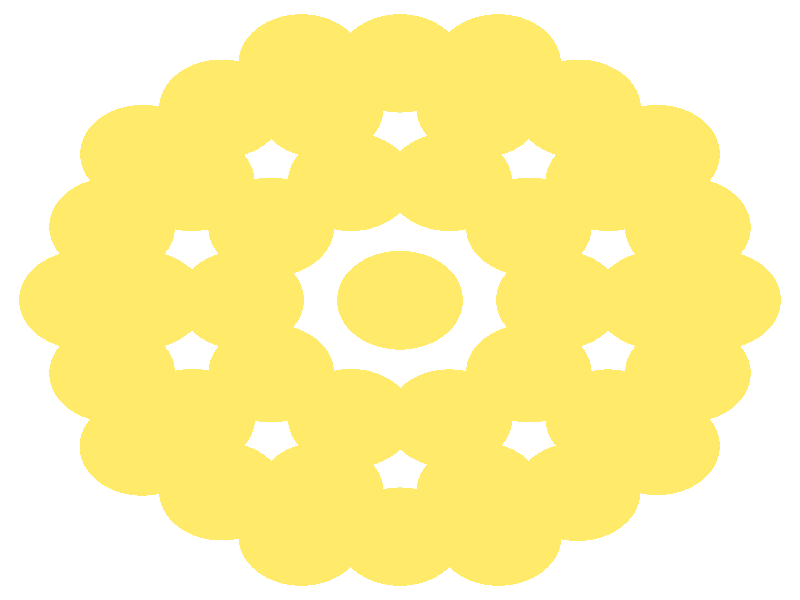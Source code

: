 #include "colors.inc"
#include "finish.inc"

global_settings {assumed_gamma 1 max_trace_level 6}
background {color White}
camera {orthographic
  right -12.98*x up 12.45*y
  direction 1.00*z
  location <0,0,50.00> look_at <0,0,0>}
light_source {<  2.00,   3.00,  40.00> color White
  area_light <0.70, 0, 0>, <0, 0.70, 0>, 3, 3
  adaptive 1 jitter}

#declare simple = finish {phong 0.7}
#declare pale = finish {ambient .5 diffuse .85 roughness .001 specular 0.200 }
#declare intermediate = finish {ambient 0.3 diffuse 0.6 specular 0.10 roughness 0.04 }
#declare vmd = finish {ambient .0 diffuse .65 phong 0.1 phong_size 40. specular 0.500 }
#declare jmol = finish {ambient .2 diffuse .6 specular 1 roughness .001 metallic}
#declare ase2 = finish {ambient 0.05 brilliance 3 diffuse 0.6 metallic specular 0.70 roughness 0.04 reflection 0.15}
#declare ase3 = finish {ambient .15 brilliance 2 diffuse .6 metallic specular 1. roughness .001 reflection .0}
#declare glass = finish {ambient .05 diffuse .3 specular 1. roughness .001}
#declare Rcell = 0.050;
#declare Rbond = 0.100;

#macro atom(LOC, R, COL, FIN)
  sphere{LOC, R texture{pigment{COL} finish{FIN}}}
#end
#macro constrain(LOC, R, COL, FIN)
union{torus{R, Rcell rotate 45*z texture{pigment{COL} finish{FIN}}}
      torus{R, Rcell rotate -45*z texture{pigment{COL} finish{FIN}}}
      translate LOC}
#end

atom(<  0.00,  -0.00,  -5.77>, 1.02, rgb <1.00, 0.82, 0.14>, ase3) // #0 
atom(<  0.00,  -0.00,  -2.89>, 1.02, rgb <1.00, 0.82, 0.14>, ase3) // #1 
atom(<  2.58,   0.00,  -4.48>, 1.02, rgb <1.00, 0.82, 0.14>, ase3) // #2 
atom(<  0.80,   2.45,  -4.48>, 1.02, rgb <1.00, 0.82, 0.14>, ase3) // #3 
atom(< -2.09,   1.51,  -4.48>, 1.02, rgb <1.00, 0.82, 0.14>, ase3) // #4 
atom(< -2.09,  -1.52,  -4.48>, 1.02, rgb <1.00, 0.82, 0.14>, ase3) // #5 
atom(<  0.80,  -2.46,  -4.48>, 1.02, rgb <1.00, 0.82, 0.14>, ase3) // #6 
atom(<  2.09,  -1.52,  -7.06>, 1.02, rgb <1.00, 0.82, 0.14>, ase3) // #7 
atom(<  2.09,   1.52,  -7.06>, 1.02, rgb <1.00, 0.82, 0.14>, ase3) // #8 
atom(< -0.80,   2.45,  -7.06>, 1.02, rgb <1.00, 0.82, 0.14>, ase3) // #9 
atom(< -2.58,   0.00,  -7.06>, 1.02, rgb <1.00, 0.82, 0.14>, ase3) // #10 
atom(< -0.80,  -2.45,  -7.06>, 1.02, rgb <1.00, 0.82, 0.14>, ase3) // #11 
atom(<  0.00,  -0.01,  -8.66>, 1.02, rgb <1.00, 0.82, 0.14>, ase3) // #12 
atom(<  0.00,   0.00,   0.00>, 1.02, rgb <1.00, 0.82, 0.14>, ase3) // #13 
atom(<  5.16,  -0.00,  -3.19>, 1.02, rgb <1.00, 0.82, 0.14>, ase3) // #14 
atom(<  1.59,   4.91,  -3.19>, 1.02, rgb <1.00, 0.82, 0.14>, ase3) // #15 
atom(< -4.17,   3.03,  -3.19>, 1.02, rgb <1.00, 0.82, 0.14>, ase3) // #16 
atom(< -4.18,  -3.04,  -3.19>, 1.02, rgb <1.00, 0.82, 0.14>, ase3) // #17 
atom(<  1.60,  -4.91,  -3.19>, 1.02, rgb <1.00, 0.82, 0.14>, ase3) // #18 
atom(<  4.17,  -3.03,  -8.35>, 1.02, rgb <1.00, 0.82, 0.14>, ase3) // #19 
atom(<  4.17,   3.03,  -8.35>, 1.02, rgb <1.00, 0.82, 0.14>, ase3) // #20 
atom(< -1.60,   4.91,  -8.35>, 1.02, rgb <1.00, 0.82, 0.14>, ase3) // #21 
atom(< -5.16,   0.00,  -8.35>, 1.02, rgb <1.00, 0.82, 0.14>, ase3) // #22 
atom(< -1.60,  -4.91,  -8.35>, 1.02, rgb <1.00, 0.82, 0.14>, ase3) // #23 
atom(<  0.00,   0.00, -11.55>, 1.02, rgb <1.00, 0.82, 0.14>, ase3) // #24 
atom(<  2.58,  -0.00,  -1.60>, 1.02, rgb <1.00, 0.82, 0.14>, ase3) // #25 
atom(<  0.80,   2.45,  -1.60>, 1.02, rgb <1.00, 0.82, 0.14>, ase3) // #26 
atom(< -2.09,   1.52,  -1.60>, 1.02, rgb <1.00, 0.82, 0.14>, ase3) // #27 
atom(< -2.09,  -1.52,  -1.59>, 1.02, rgb <1.00, 0.82, 0.14>, ase3) // #28 
atom(<  0.80,  -2.46,  -1.59>, 1.02, rgb <1.00, 0.82, 0.14>, ase3) // #29 
atom(<  3.38,   2.45,  -3.19>, 1.02, rgb <1.00, 0.82, 0.14>, ase3) // #30 
atom(<  3.38,  -2.46,  -3.19>, 1.02, rgb <1.00, 0.82, 0.14>, ase3) // #31 
atom(<  4.67,  -1.52,  -5.77>, 1.02, rgb <1.00, 0.82, 0.14>, ase3) // #32 
atom(<  4.67,   1.51,  -5.77>, 1.02, rgb <1.00, 0.82, 0.14>, ase3) // #33 
atom(< -1.29,   3.97,  -3.19>, 1.02, rgb <1.00, 0.82, 0.14>, ase3) // #34 
atom(<  2.89,   3.97,  -5.77>, 1.02, rgb <1.00, 0.82, 0.14>, ase3) // #35 
atom(<  0.00,   4.91,  -5.77>, 1.02, rgb <1.00, 0.82, 0.14>, ase3) // #36 
atom(< -4.18,  -0.00,  -3.18>, 1.02, rgb <1.00, 0.82, 0.14>, ase3) // #37 
atom(< -2.89,   3.97,  -5.77>, 1.02, rgb <1.00, 0.82, 0.14>, ase3) // #38 
atom(< -4.67,   1.52,  -5.77>, 1.02, rgb <1.00, 0.82, 0.14>, ase3) // #39 
atom(< -1.29,  -3.97,  -3.19>, 1.02, rgb <1.00, 0.82, 0.14>, ase3) // #40 
atom(< -4.67,  -1.52,  -5.77>, 1.02, rgb <1.00, 0.82, 0.14>, ase3) // #41 
atom(< -2.89,  -3.97,  -5.77>, 1.02, rgb <1.00, 0.82, 0.14>, ase3) // #42 
atom(<  2.88,  -3.98,  -5.77>, 1.02, rgb <1.00, 0.82, 0.14>, ase3) // #43 
atom(< -0.00,  -4.91,  -5.77>, 1.02, rgb <1.00, 0.82, 0.14>, ase3) // #44 
atom(<  4.18,  -0.00,  -8.35>, 1.02, rgb <1.00, 0.82, 0.14>, ase3) // #45 
atom(<  1.29,  -3.97,  -8.35>, 1.02, rgb <1.00, 0.82, 0.14>, ase3) // #46 
atom(<  2.09,  -1.52,  -9.95>, 1.02, rgb <1.00, 0.82, 0.14>, ase3) // #47 
atom(<  1.29,   3.97,  -8.35>, 1.02, rgb <1.00, 0.82, 0.14>, ase3) // #48 
atom(<  2.09,   1.52,  -9.94>, 1.02, rgb <1.00, 0.82, 0.14>, ase3) // #49 
atom(< -3.38,   2.45,  -8.35>, 1.02, rgb <1.00, 0.82, 0.14>, ase3) // #50 
atom(< -0.80,   2.45,  -9.95>, 1.02, rgb <1.00, 0.82, 0.14>, ase3) // #51 
atom(< -3.37,  -2.45,  -8.35>, 1.02, rgb <1.00, 0.82, 0.14>, ase3) // #52 
atom(< -2.58,  -0.00,  -9.94>, 1.02, rgb <1.00, 0.82, 0.14>, ase3) // #53 
atom(< -0.79,  -2.46,  -9.94>, 1.02, rgb <1.00, 0.82, 0.14>, ase3) // #54 
